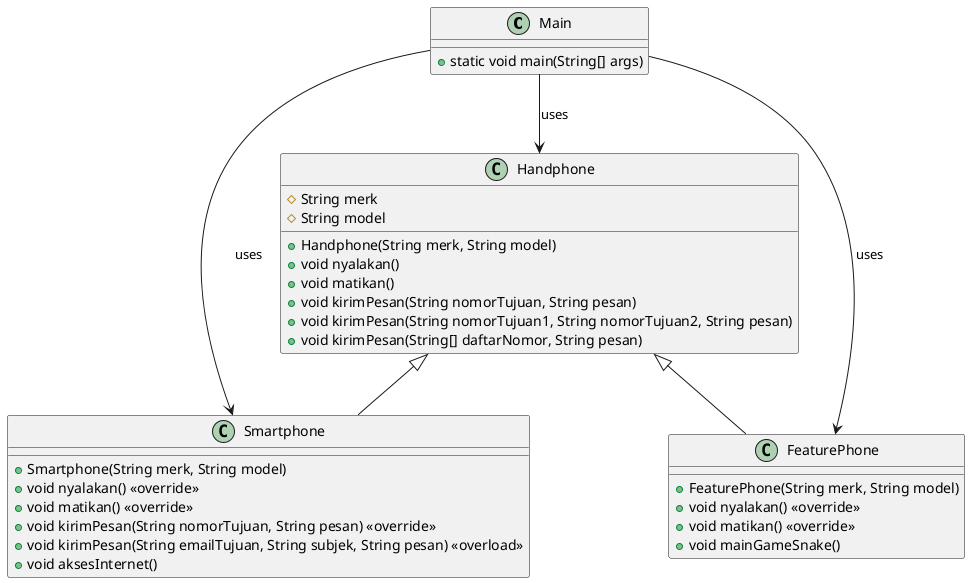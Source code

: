 @startuml
class Main {
  + static void main(String[] args)
}

class Handphone {
  # String merk
  # String model
  + Handphone(String merk, String model)
  + void nyalakan()
  + void matikan()
  + void kirimPesan(String nomorTujuan, String pesan)
  + void kirimPesan(String nomorTujuan1, String nomorTujuan2, String pesan)
  + void kirimPesan(String[] daftarNomor, String pesan)
}

class Smartphone {
  + Smartphone(String merk, String model)
  + void nyalakan() <<override>>
  + void matikan() <<override>>
  + void kirimPesan(String nomorTujuan, String pesan) <<override>>
  + void kirimPesan(String emailTujuan, String subjek, String pesan) <<overload>>
  + void aksesInternet()
}

class FeaturePhone {
  + FeaturePhone(String merk, String model)
  + void nyalakan() <<override>>
  + void matikan() <<override>>
  + void mainGameSnake()
}

Main --> Handphone : uses
Handphone <|-- Smartphone
Handphone <|-- FeaturePhone
Main ---> Smartphone : uses
Main ---> FeaturePhone : uses
@enduml
